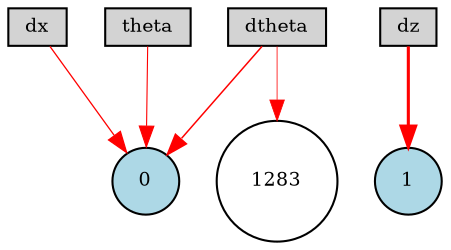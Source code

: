 digraph {
	node [fontsize=9 height=0.2 shape=circle width=0.2]
	dx [fillcolor=lightgray shape=box style=filled]
	dz [fillcolor=lightgray shape=box style=filled]
	theta [fillcolor=lightgray shape=box style=filled]
	dtheta [fillcolor=lightgray shape=box style=filled]
	0 [fillcolor=lightblue style=filled]
	1 [fillcolor=lightblue style=filled]
	1283 [fillcolor=white style=filled]
	dtheta -> 0 [color=red penwidth=0.7229270456521734 style=solid]
	theta -> 0 [color=red penwidth=0.529011820286557 style=solid]
	dz -> 1 [color=red penwidth=1.484427435298728 style=solid]
	dx -> 0 [color=red penwidth=0.6205093351661392 style=solid]
	dtheta -> 1283 [color=red penwidth=0.3790492865142001 style=solid]
}
